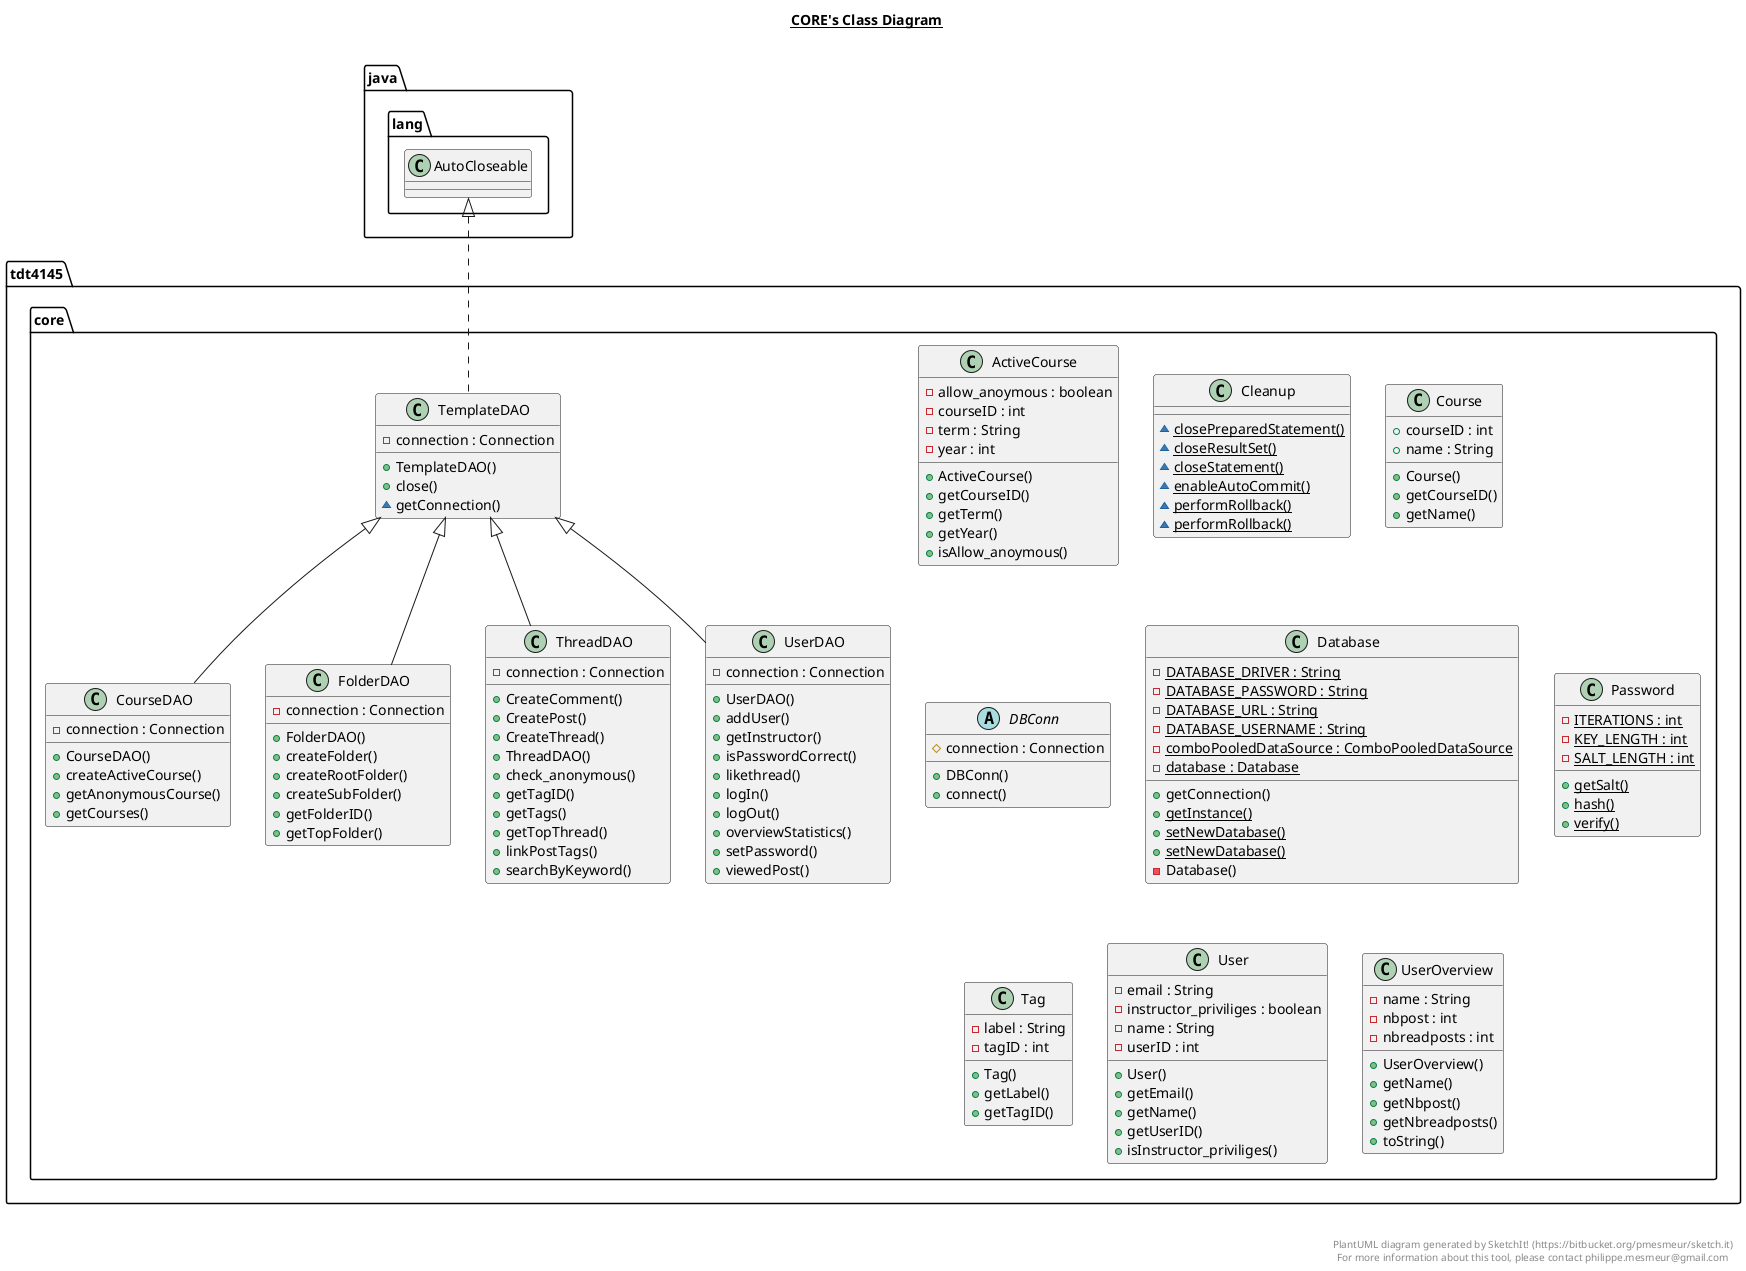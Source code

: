 @startuml

title __CORE's Class Diagram__\n

  namespace tdt4145.core {
    class tdt4145.core.ActiveCourse {
        - allow_anoymous : boolean
        - courseID : int
        - term : String
        - year : int
        + ActiveCourse()
        + getCourseID()
        + getTerm()
        + getYear()
        + isAllow_anoymous()
    }
  }
  

  namespace tdt4145.core {
    class tdt4145.core.Cleanup {
        {static} ~ closePreparedStatement()
        {static} ~ closeResultSet()
        {static} ~ closeStatement()
        {static} ~ enableAutoCommit()
        {static} ~ performRollback()
        {static} ~ performRollback()
    }
  }
  

  namespace tdt4145.core {
    class tdt4145.core.Course {
        + courseID : int
        + name : String
        + Course()
        + getCourseID()
        + getName()
    }
  }
  

  namespace tdt4145.core {
    class tdt4145.core.CourseDAO {
        - connection : Connection
        + CourseDAO()
        + createActiveCourse()
        + getAnonymousCourse()
        + getCourses()
    }
  }
  

  namespace tdt4145.core {
    abstract class tdt4145.core.DBConn {
        # connection : Connection
        + DBConn()
        + connect()
    }
  }
  

  namespace tdt4145.core {
    class tdt4145.core.Database {
        {static} - DATABASE_DRIVER : String
        {static} - DATABASE_PASSWORD : String
        {static} - DATABASE_URL : String
        {static} - DATABASE_USERNAME : String
        {static} - comboPooledDataSource : ComboPooledDataSource
        {static} - database : Database
        + getConnection()
        {static} + getInstance()
        {static} + setNewDatabase()
        {static} + setNewDatabase()
        - Database()
    }
  }
  

  namespace tdt4145.core {
    class tdt4145.core.FolderDAO {
        - connection : Connection
        + FolderDAO()
        + createFolder()
        + createRootFolder()
        + createSubFolder()
        + getFolderID()
        + getTopFolder()
    }
  }
  

  namespace tdt4145.core {
    class tdt4145.core.Password {
        {static} - ITERATIONS : int
        {static} - KEY_LENGTH : int
        {static} - SALT_LENGTH : int
        {static} + getSalt()
        {static} + hash()
        {static} + verify()
    }
  }
  

  namespace tdt4145.core {
    class tdt4145.core.Tag {
        - label : String
        - tagID : int
        + Tag()
        + getLabel()
        + getTagID()
    }
  }
  

  namespace tdt4145.core {
    class tdt4145.core.TemplateDAO {
        - connection : Connection
        + TemplateDAO()
        + close()
        ~ getConnection()
    }
  }
  

  namespace tdt4145.core {
    class tdt4145.core.ThreadDAO {
        - connection : Connection
        + CreateComment()
        + CreatePost()
        + CreateThread()
        + ThreadDAO()
        + check_anonymous()
        + getTagID()
        + getTags()
        + getTopThread()
        + linkPostTags()
        + searchByKeyword()
    }
  }
  

  namespace tdt4145.core {
    class tdt4145.core.User {
        - email : String
        - instructor_priviliges : boolean
        - name : String
        - userID : int
        + User()
        + getEmail()
        + getName()
        + getUserID()
        + isInstructor_priviliges()
    }
  }
  

  namespace tdt4145.core {
    class tdt4145.core.UserDAO {
        - connection : Connection
        + UserDAO()
        + addUser()
        + getInstructor()
        + isPasswordCorrect()
        + likethread()
        + logIn()
        + logOut()
        + overviewStatistics()
        + setPassword()
        + viewedPost()
    }
  }
  

  namespace tdt4145.core {
    class tdt4145.core.UserOverview {
        - name : String
        - nbpost : int
        - nbreadposts : int
        + UserOverview()
        + getName()
        + getNbpost()
        + getNbreadposts()
        + toString()
    }
  }
  

  tdt4145.core.CourseDAO -up-|> tdt4145.core.TemplateDAO
  tdt4145.core.FolderDAO -up-|> tdt4145.core.TemplateDAO
  tdt4145.core.TemplateDAO .up.|> java.lang.AutoCloseable
  tdt4145.core.ThreadDAO -up-|> tdt4145.core.TemplateDAO
  tdt4145.core.UserDAO -up-|> tdt4145.core.TemplateDAO


right footer


PlantUML diagram generated by SketchIt! (https://bitbucket.org/pmesmeur/sketch.it)
For more information about this tool, please contact philippe.mesmeur@gmail.com
endfooter

@enduml
